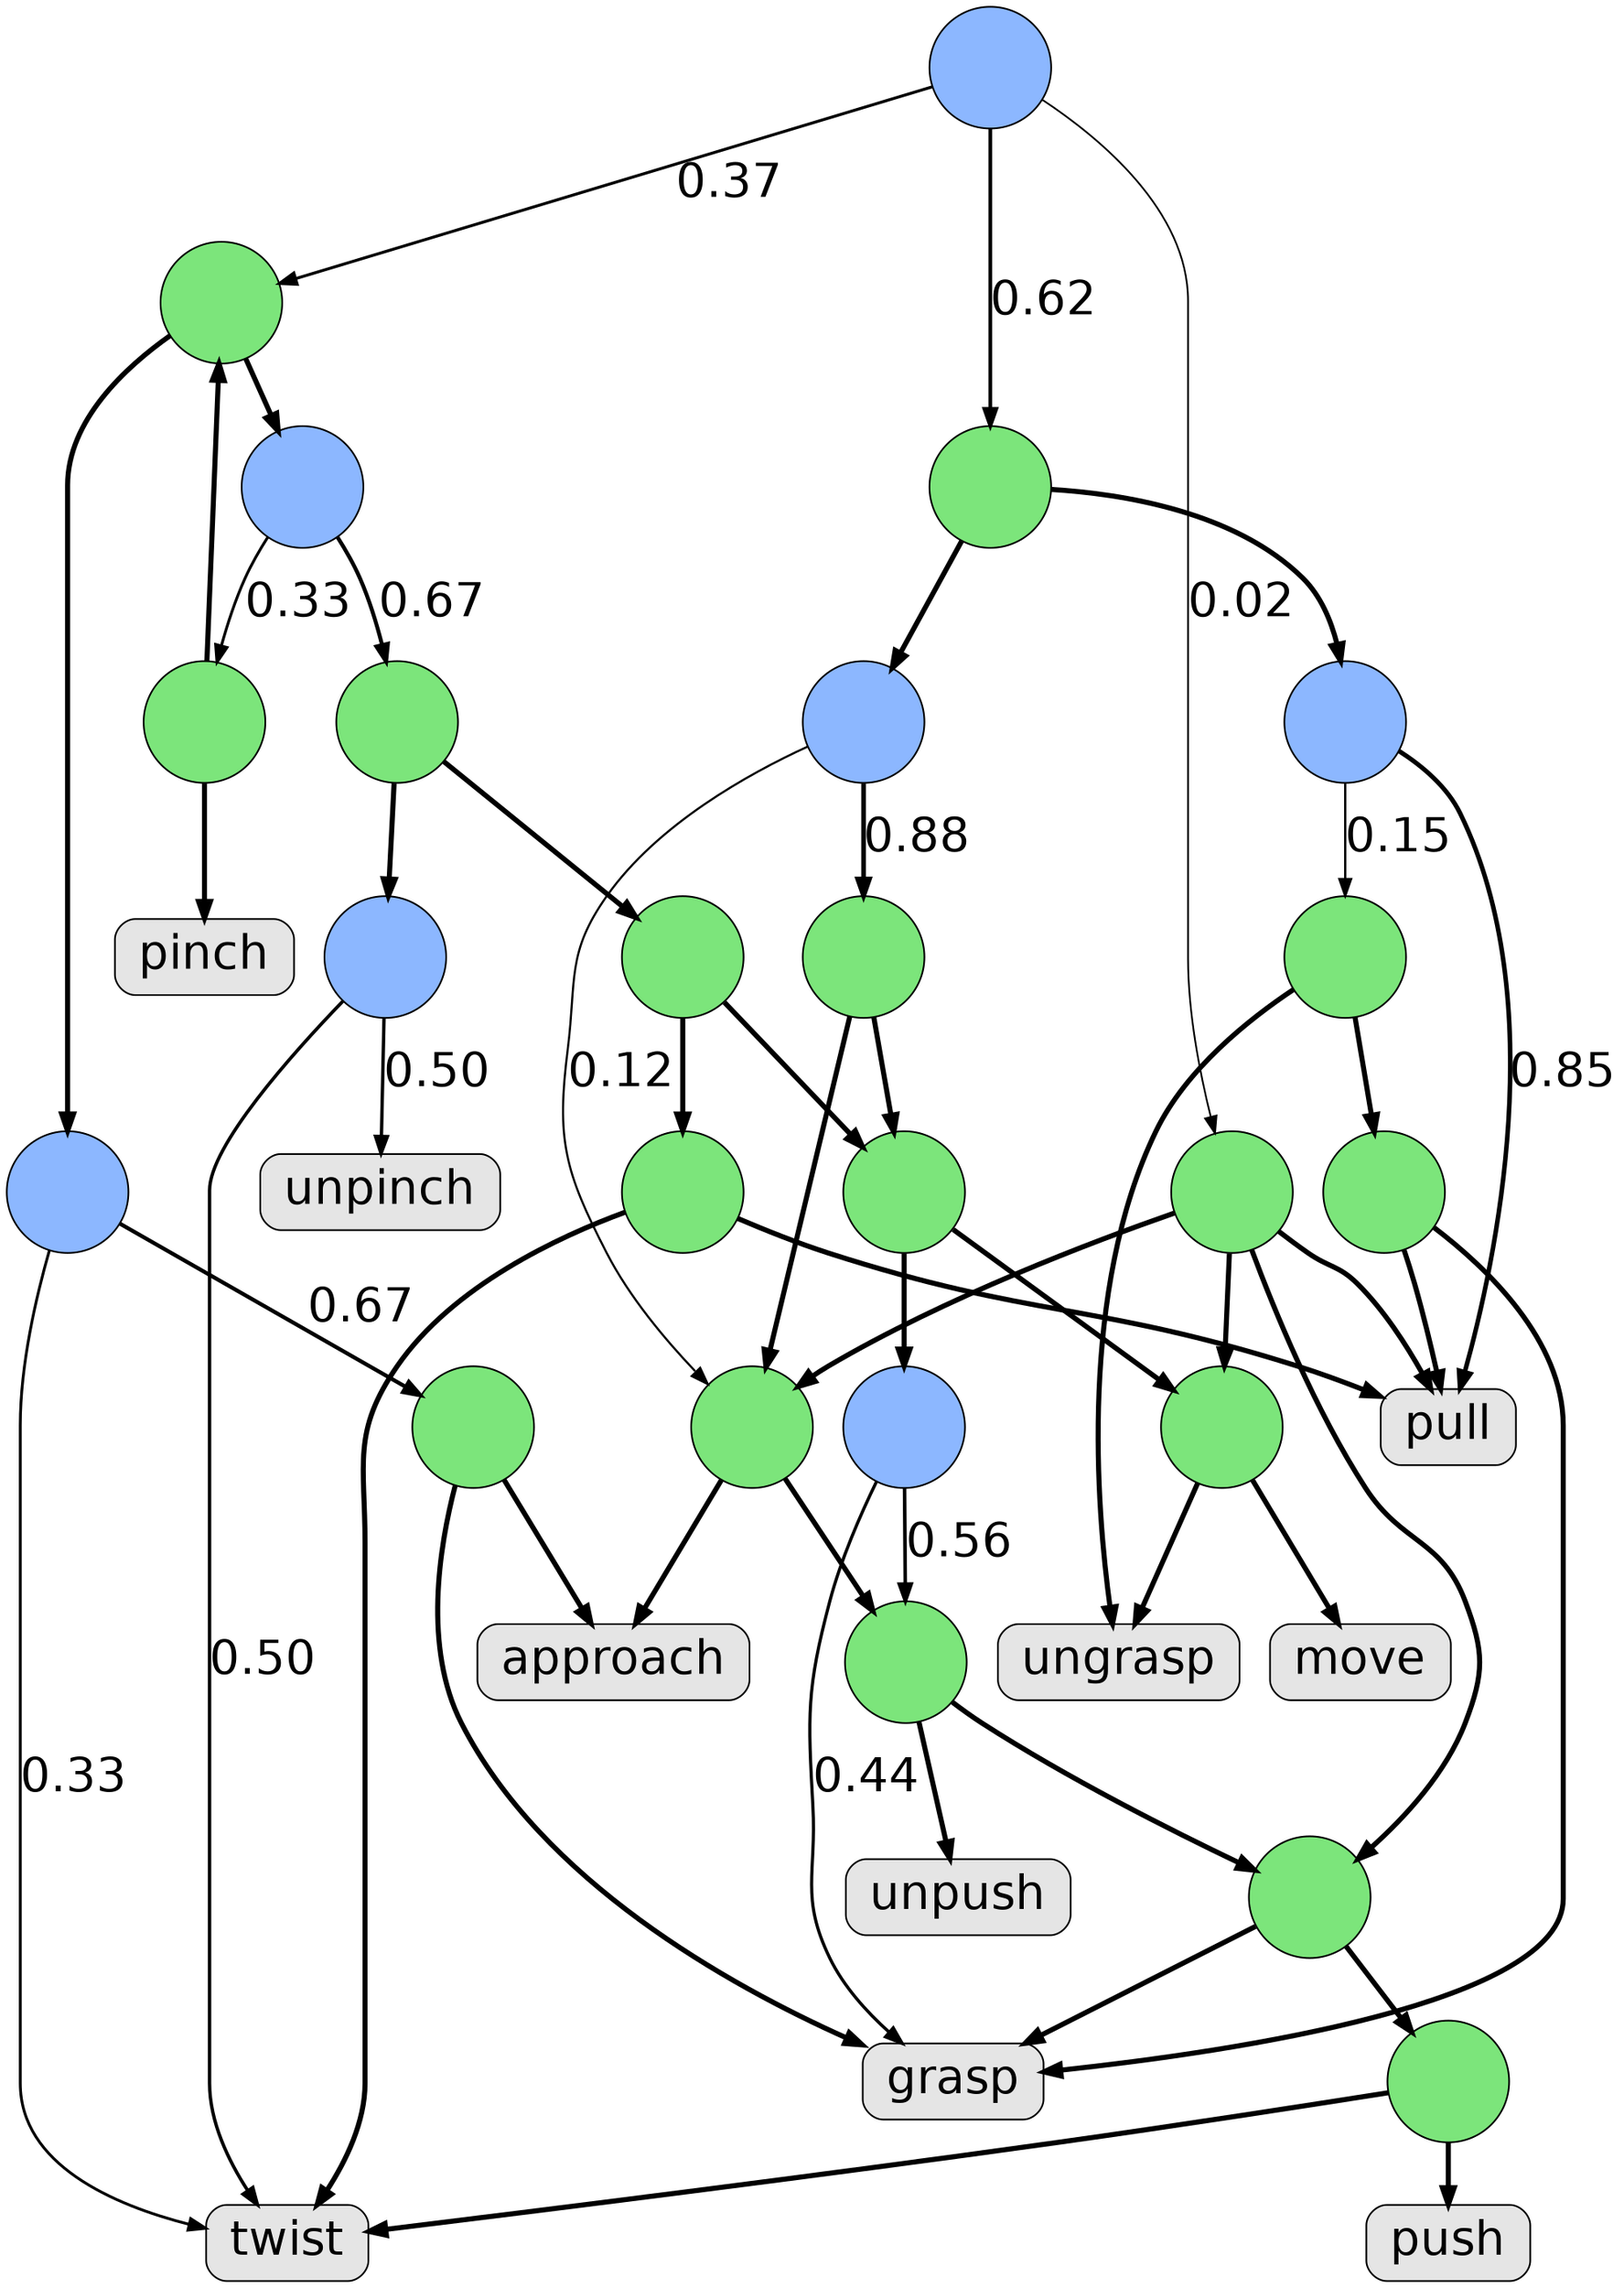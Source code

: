 digraph G {
graph[fontname = "DejaVu Sans", fontsize=28];
node[fontname = "DejaVu Sans", fontsize=28];
edge[fontname = "DejaVu Sans", fontsize=28];
59 [label="", shape=circle, fillcolor="#8cb7ff", style=filled, color=black, width=1, ranksep=0.5, nodesep=0.5]
59 -> 26 [label = "0.02", penwidth=1.0307692307692307, weight=3 ]
59 -> 17 [label = "0.62", penwidth=2.230769230769231, weight=3 ]
59 -> 22 [label = "0.37", penwidth=1.7384615384615385, weight=3 ]
26 [label="", shape=circle, fillcolor="#7ce57b", style=filled, color=black, width=1, ranksep=0.5, nodesep=0.5]
26 -> pull [penwidth=3, weight=3]
26 -> 11 [penwidth=3, weight=3]
26 -> 13 [penwidth=3, weight=3]
26 -> 14 [penwidth=3, weight=3]
17 [label="", shape=circle, fillcolor="#7ce57b", style=filled, color=black, width=1, ranksep=0.5, nodesep=0.5]
17 -> 41 [penwidth=3, weight=3]
17 -> 42 [penwidth=3, weight=3]
22 [label="", shape=circle, fillcolor="#7ce57b", style=filled, color=black, width=1, ranksep=0.5, nodesep=0.5]
22 -> 51 [penwidth=3, weight=3]
22 -> 52 [penwidth=3, weight=3]
pull [margin="0.2,0.1", shape=box, fillcolor=grey90, style="rounded,filled", ranksep=0.5, nodesep=0.5]
11 [label="", shape=circle, fillcolor="#7ce57b", style=filled, color=black, width=1, ranksep=0.5, nodesep=0.5]
11 -> grasp [penwidth=3, weight=3]
11 -> 10 [penwidth=3, weight=3]
13 [label="", shape=circle, fillcolor="#7ce57b", style=filled, color=black, width=1, ranksep=0.5, nodesep=0.5]
13 -> ungrasp [penwidth=3, weight=3]
13 -> move [penwidth=3, weight=3]
14 [label="", shape=circle, fillcolor="#7ce57b", style=filled, color=black, width=1, ranksep=0.5, nodesep=0.5]
14 -> approach [penwidth=3, weight=3]
14 -> 12 [penwidth=3, weight=3]
grasp [margin="0.2,0.1", shape=box, fillcolor=grey90, style="rounded,filled", ranksep=0.5, nodesep=0.5]
10 [label="", shape=circle, fillcolor="#7ce57b", style=filled, color=black, width=1, ranksep=0.5, nodesep=0.5]
10 -> push [penwidth=3, weight=3]
10 -> twist [penwidth=3, weight=3]
push [margin="0.2,0.1", shape=box, fillcolor=grey90, style="rounded,filled", ranksep=0.5, nodesep=0.5]
twist [margin="0.2,0.1", shape=box, fillcolor=grey90, style="rounded,filled", ranksep=0.5, nodesep=0.5]
ungrasp [margin="0.2,0.1", shape=box, fillcolor=grey90, style="rounded,filled", ranksep=0.5, nodesep=0.5]
move [margin="0.2,0.1", shape=box, fillcolor=grey90, style="rounded,filled", ranksep=0.5, nodesep=0.5]
approach [margin="0.2,0.1", shape=box, fillcolor=grey90, style="rounded,filled", ranksep=0.5, nodesep=0.5]
12 [label="", shape=circle, fillcolor="#7ce57b", style=filled, color=black, width=1, ranksep=0.5, nodesep=0.5]
12 -> 11 [penwidth=3, weight=3]
12 -> unpush [penwidth=3, weight=3]
unpush [margin="0.2,0.1", shape=box, fillcolor=grey90, style="rounded,filled", ranksep=0.5, nodesep=0.5]
41 [label="", shape=circle, fillcolor="#8cb7ff", style=filled, color=black, width=1, ranksep=0.5, nodesep=0.5]
41 -> 16 [label = "0.88", penwidth=2.75, weight=3 ]
41 -> 14 [label = "0.12", penwidth=1.25, weight=3 ]
42 [label="", shape=circle, fillcolor="#8cb7ff", style=filled, color=black, width=1, ranksep=0.5, nodesep=0.5]
42 -> pull [label = "0.85", penwidth=2.7, weight=3 ]
42 -> 25 [label = "0.15", penwidth=1.3, weight=3 ]
16 [label="", shape=circle, fillcolor="#7ce57b", style=filled, color=black, width=1, ranksep=0.5, nodesep=0.5]
16 -> 14 [penwidth=3, weight=3]
16 -> 15 [penwidth=3, weight=3]
15 [label="", shape=circle, fillcolor="#7ce57b", style=filled, color=black, width=1, ranksep=0.5, nodesep=0.5]
15 -> 13 [penwidth=3, weight=3]
15 -> 38 [penwidth=3, weight=3]
38 [label="", shape=circle, fillcolor="#8cb7ff", style=filled, color=black, width=1, ranksep=0.5, nodesep=0.5]
38 -> grasp [label = "0.44", penwidth=1.8813559322033897, weight=3 ]
38 -> 12 [label = "0.56", penwidth=2.11864406779661, weight=3 ]
25 [label="", shape=circle, fillcolor="#7ce57b", style=filled, color=black, width=1, ranksep=0.5, nodesep=0.5]
25 -> ungrasp [penwidth=3, weight=3]
25 -> 24 [penwidth=3, weight=3]
24 [label="", shape=circle, fillcolor="#7ce57b", style=filled, color=black, width=1, ranksep=0.5, nodesep=0.5]
24 -> grasp [penwidth=3, weight=3]
24 -> pull [penwidth=3, weight=3]
51 [label="", shape=circle, fillcolor="#8cb7ff", style=filled, color=black, width=1, ranksep=0.5, nodesep=0.5]
51 -> 20 [label = "0.67", penwidth=2.333333333333333, weight=3 ]
51 -> twist [label = "0.33", penwidth=1.6666666666666665, weight=3 ]
52 [label="", shape=circle, fillcolor="#8cb7ff", style=filled, color=black, width=1, ranksep=0.5, nodesep=0.5]
52 -> 21 [label = "0.67", penwidth=2.333333333333333, weight=3 ]
52 -> 23 [label = "0.33", penwidth=1.6666666666666665, weight=3 ]
20 [label="", shape=circle, fillcolor="#7ce57b", style=filled, color=black, width=1, ranksep=0.5, nodesep=0.5]
20 -> approach [penwidth=3, weight=3]
20 -> grasp [penwidth=3, weight=3]
21 [label="", shape=circle, fillcolor="#7ce57b", style=filled, color=black, width=1, ranksep=0.5, nodesep=0.5]
21 -> 49 [penwidth=3, weight=3]
21 -> 19 [penwidth=3, weight=3]
23 [label="", shape=circle, fillcolor="#7ce57b", style=filled, color=black, width=1, ranksep=0.5, nodesep=0.5]
23 -> pinch [penwidth=3, weight=3]
23 -> 22 [penwidth=3, weight=3]
49 [label="", shape=circle, fillcolor="#8cb7ff", style=filled, color=black, width=1, ranksep=0.5, nodesep=0.5]
49 -> unpinch [label = "0.50", penwidth=2.0, weight=3 ]
49 -> twist [label = "0.50", penwidth=2.0, weight=3 ]
19 [label="", shape=circle, fillcolor="#7ce57b", style=filled, color=black, width=1, ranksep=0.5, nodesep=0.5]
19 -> 15 [penwidth=3, weight=3]
19 -> 18 [penwidth=3, weight=3]
unpinch [margin="0.2,0.1", shape=box, fillcolor=grey90, style="rounded,filled", ranksep=0.5, nodesep=0.5]
18 [label="", shape=circle, fillcolor="#7ce57b", style=filled, color=black, width=1, ranksep=0.5, nodesep=0.5]
18 -> twist [penwidth=3, weight=3]
18 -> pull [penwidth=3, weight=3]
pinch [margin="0.2,0.1", shape=box, fillcolor=grey90, style="rounded,filled", ranksep=0.5, nodesep=0.5]
}